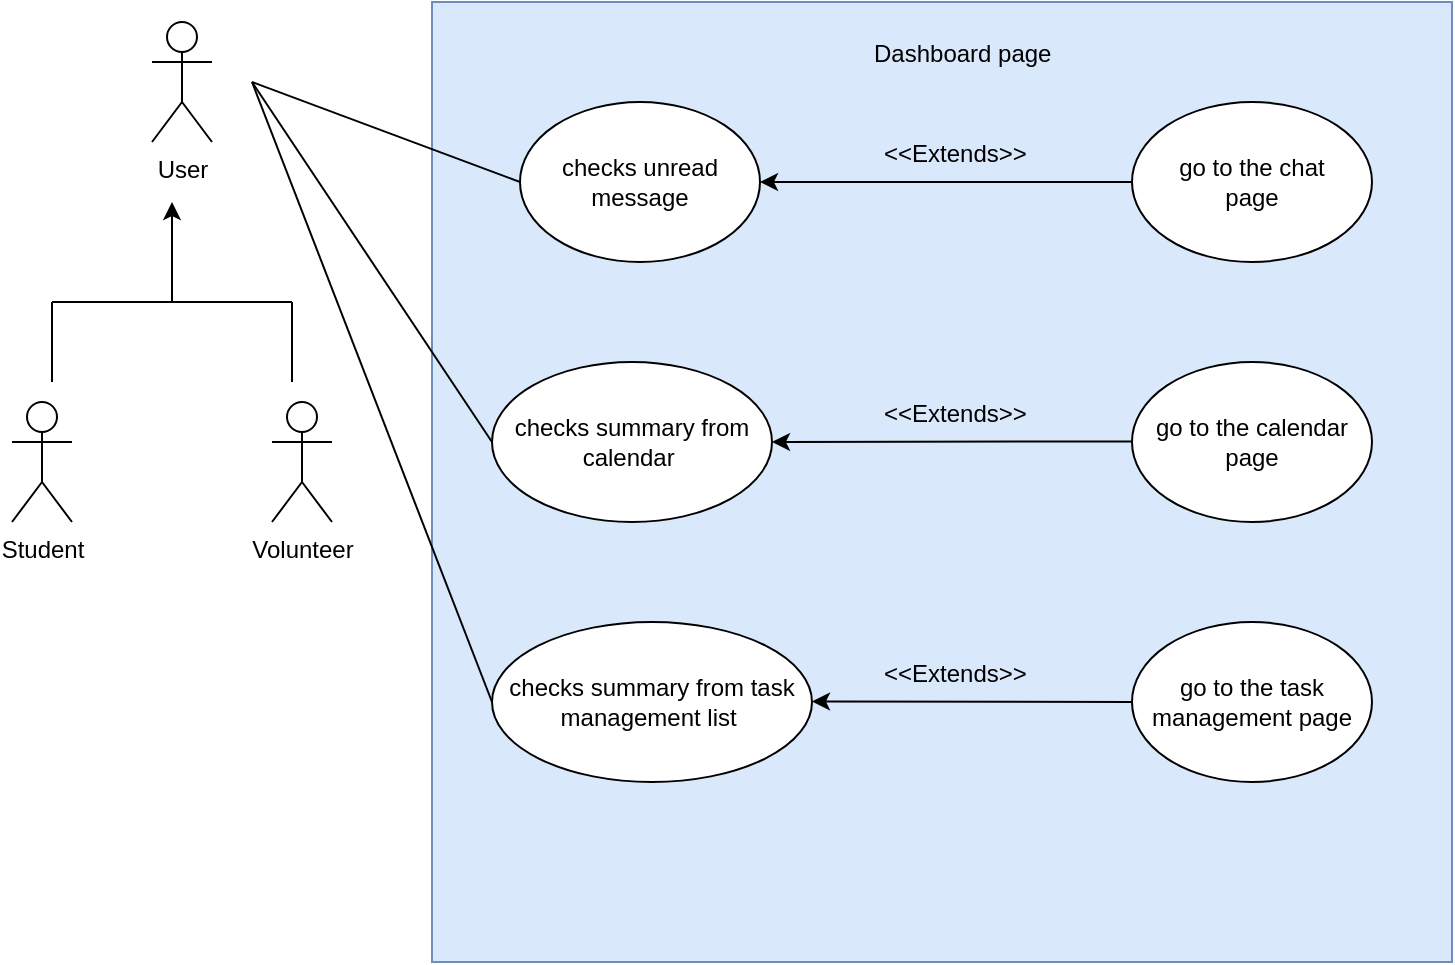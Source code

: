 <mxfile version="17.2.4" type="device"><diagram id="3YlufYo9RL-aTi1BSgKl" name="Page-1"><mxGraphModel dx="1093" dy="714" grid="1" gridSize="10" guides="1" tooltips="1" connect="1" arrows="1" fold="1" page="1" pageScale="1" pageWidth="827" pageHeight="1169" math="0" shadow="0"><root><mxCell id="0"/><mxCell id="1" parent="0"/><mxCell id="RrDYSb2KZqTPt6q8d4Zb-1" value="User" style="shape=umlActor;verticalLabelPosition=bottom;verticalAlign=top;html=1;outlineConnect=0;" vertex="1" parent="1"><mxGeometry x="110" y="50" width="30" height="60" as="geometry"/></mxCell><mxCell id="RrDYSb2KZqTPt6q8d4Zb-2" value="Volunteer" style="shape=umlActor;verticalLabelPosition=bottom;verticalAlign=top;html=1;outlineConnect=0;" vertex="1" parent="1"><mxGeometry x="170" y="240" width="30" height="60" as="geometry"/></mxCell><mxCell id="RrDYSb2KZqTPt6q8d4Zb-3" value="Student" style="shape=umlActor;verticalLabelPosition=bottom;verticalAlign=top;html=1;outlineConnect=0;" vertex="1" parent="1"><mxGeometry x="40" y="240" width="30" height="60" as="geometry"/></mxCell><mxCell id="RrDYSb2KZqTPt6q8d4Zb-4" value="" style="endArrow=none;html=1;rounded=0;" edge="1" parent="1"><mxGeometry width="50" height="50" relative="1" as="geometry"><mxPoint x="60" y="230" as="sourcePoint"/><mxPoint x="60" y="190" as="targetPoint"/></mxGeometry></mxCell><mxCell id="RrDYSb2KZqTPt6q8d4Zb-5" value="" style="endArrow=none;html=1;rounded=0;" edge="1" parent="1"><mxGeometry width="50" height="50" relative="1" as="geometry"><mxPoint x="180" y="230" as="sourcePoint"/><mxPoint x="180" y="190" as="targetPoint"/></mxGeometry></mxCell><mxCell id="RrDYSb2KZqTPt6q8d4Zb-6" value="" style="endArrow=none;html=1;rounded=0;" edge="1" parent="1"><mxGeometry width="50" height="50" relative="1" as="geometry"><mxPoint x="60" y="190" as="sourcePoint"/><mxPoint x="180" y="190" as="targetPoint"/></mxGeometry></mxCell><mxCell id="RrDYSb2KZqTPt6q8d4Zb-7" value="" style="endArrow=classic;html=1;rounded=0;" edge="1" parent="1"><mxGeometry width="50" height="50" relative="1" as="geometry"><mxPoint x="120" y="190" as="sourcePoint"/><mxPoint x="120" y="140" as="targetPoint"/></mxGeometry></mxCell><mxCell id="RrDYSb2KZqTPt6q8d4Zb-8" value="&lt;span style=&quot;color: rgba(0 , 0 , 0 , 0) ; font-family: monospace ; font-size: 0px&quot;&gt;%3CmxGraphModel%3E%3Croot%3E%3CmxCell%20id%3D%220%22%2F%3E%3CmxCell%20id%3D%221%22%20parent%3D%220%22%2F%3E%3CmxCell%20id%3D%222%22%20value%3D%22%26lt%3B%26lt%3BExtends%26gt%3B%26gt%3B%22%20style%3D%22text%3BstrokeColor%3Dnone%3BfillColor%3Dnone%3Balign%3Dleft%3BverticalAlign%3Dmiddle%3BspacingLeft%3D4%3BspacingRight%3D4%3Boverflow%3Dhidden%3Bpoints%3D%5B%5B0%2C0.5%5D%2C%5B1%2C0.5%5D%5D%3BportConstraint%3Deastwest%3Brotatable%3D0%3B%22%20vertex%3D%221%22%20parent%3D%221%22%3E%3CmxGeometry%20x%3D%22470%22%20y%3D%22360%22%20width%3D%2290%22%20height%3D%2230%22%20as%3D%22geometry%22%2F%3E%3C%2FmxCell%3E%3C%2Froot%3E%3C%2FmxGraphModel%3E&lt;/span&gt;" style="rounded=0;whiteSpace=wrap;html=1;fillColor=#dae8fc;strokeColor=#6c8ebf;" vertex="1" parent="1"><mxGeometry x="250" y="40" width="510" height="480" as="geometry"/></mxCell><mxCell id="RrDYSb2KZqTPt6q8d4Zb-9" value="Dashboard page" style="text;strokeColor=none;fillColor=none;align=left;verticalAlign=middle;spacingLeft=4;spacingRight=4;overflow=hidden;points=[[0,0.5],[1,0.5]];portConstraint=eastwest;rotatable=0;" vertex="1" parent="1"><mxGeometry x="465" y="50" width="105" height="30" as="geometry"/></mxCell><mxCell id="RrDYSb2KZqTPt6q8d4Zb-10" value="checks unread message" style="ellipse;whiteSpace=wrap;html=1;" vertex="1" parent="1"><mxGeometry x="294" y="90" width="120" height="80" as="geometry"/></mxCell><mxCell id="RrDYSb2KZqTPt6q8d4Zb-11" value="checks summary from calendar&amp;nbsp;" style="ellipse;whiteSpace=wrap;html=1;" vertex="1" parent="1"><mxGeometry x="280" y="220" width="140" height="80" as="geometry"/></mxCell><mxCell id="RrDYSb2KZqTPt6q8d4Zb-12" value="checks summary from task management list&amp;nbsp;" style="ellipse;whiteSpace=wrap;html=1;" vertex="1" parent="1"><mxGeometry x="280" y="350" width="160" height="80" as="geometry"/></mxCell><mxCell id="RrDYSb2KZqTPt6q8d4Zb-13" value="go to the chat &lt;br&gt;page" style="ellipse;whiteSpace=wrap;html=1;" vertex="1" parent="1"><mxGeometry x="600" y="90" width="120" height="80" as="geometry"/></mxCell><mxCell id="RrDYSb2KZqTPt6q8d4Zb-14" value="go to the calendar page" style="ellipse;whiteSpace=wrap;html=1;" vertex="1" parent="1"><mxGeometry x="600" y="220" width="120" height="80" as="geometry"/></mxCell><mxCell id="RrDYSb2KZqTPt6q8d4Zb-15" value="go to the task management page" style="ellipse;whiteSpace=wrap;html=1;" vertex="1" parent="1"><mxGeometry x="600" y="350" width="120" height="80" as="geometry"/></mxCell><mxCell id="RrDYSb2KZqTPt6q8d4Zb-19" value="" style="endArrow=classic;html=1;rounded=0;exitX=0;exitY=0.5;exitDx=0;exitDy=0;" edge="1" parent="1" source="RrDYSb2KZqTPt6q8d4Zb-13" target="RrDYSb2KZqTPt6q8d4Zb-10"><mxGeometry width="50" height="50" relative="1" as="geometry"><mxPoint x="510" y="130" as="sourcePoint"/><mxPoint x="540" y="90" as="targetPoint"/></mxGeometry></mxCell><mxCell id="RrDYSb2KZqTPt6q8d4Zb-20" value="" style="endArrow=classic;html=1;rounded=0;exitX=0;exitY=0.5;exitDx=0;exitDy=0;" edge="1" parent="1"><mxGeometry width="50" height="50" relative="1" as="geometry"><mxPoint x="600.0" y="259.72" as="sourcePoint"/><mxPoint x="420" y="260" as="targetPoint"/></mxGeometry></mxCell><mxCell id="RrDYSb2KZqTPt6q8d4Zb-21" value="" style="endArrow=classic;html=1;rounded=0;" edge="1" parent="1"><mxGeometry width="50" height="50" relative="1" as="geometry"><mxPoint x="600" y="390" as="sourcePoint"/><mxPoint x="440" y="389.72" as="targetPoint"/></mxGeometry></mxCell><mxCell id="RrDYSb2KZqTPt6q8d4Zb-22" value="&lt;&lt;Extends&gt;&gt;" style="text;strokeColor=none;fillColor=none;align=left;verticalAlign=middle;spacingLeft=4;spacingRight=4;overflow=hidden;points=[[0,0.5],[1,0.5]];portConstraint=eastwest;rotatable=0;" vertex="1" parent="1"><mxGeometry x="470" y="360" width="90" height="30" as="geometry"/></mxCell><mxCell id="RrDYSb2KZqTPt6q8d4Zb-23" value="&lt;&lt;Extends&gt;&gt;" style="text;strokeColor=none;fillColor=none;align=left;verticalAlign=middle;spacingLeft=4;spacingRight=4;overflow=hidden;points=[[0,0.5],[1,0.5]];portConstraint=eastwest;rotatable=0;" vertex="1" parent="1"><mxGeometry x="470" y="230" width="90" height="30" as="geometry"/></mxCell><mxCell id="RrDYSb2KZqTPt6q8d4Zb-24" value="&lt;&lt;Extends&gt;&gt;" style="text;strokeColor=none;fillColor=none;align=left;verticalAlign=middle;spacingLeft=4;spacingRight=4;overflow=hidden;points=[[0,0.5],[1,0.5]];portConstraint=eastwest;rotatable=0;" vertex="1" parent="1"><mxGeometry x="470" y="100" width="90" height="30" as="geometry"/></mxCell><mxCell id="RrDYSb2KZqTPt6q8d4Zb-26" value="" style="endArrow=none;html=1;rounded=0;entryX=0;entryY=0.5;entryDx=0;entryDy=0;" edge="1" parent="1" target="RrDYSb2KZqTPt6q8d4Zb-10"><mxGeometry width="50" height="50" relative="1" as="geometry"><mxPoint x="160" y="80" as="sourcePoint"/><mxPoint x="540" y="240" as="targetPoint"/></mxGeometry></mxCell><mxCell id="RrDYSb2KZqTPt6q8d4Zb-27" value="" style="endArrow=none;html=1;rounded=0;entryX=0;entryY=0.5;entryDx=0;entryDy=0;" edge="1" parent="1" target="RrDYSb2KZqTPt6q8d4Zb-11"><mxGeometry width="50" height="50" relative="1" as="geometry"><mxPoint x="160" y="80" as="sourcePoint"/><mxPoint x="270" y="250" as="targetPoint"/></mxGeometry></mxCell><mxCell id="RrDYSb2KZqTPt6q8d4Zb-28" value="" style="endArrow=none;html=1;rounded=0;entryX=0;entryY=0.5;entryDx=0;entryDy=0;" edge="1" parent="1" target="RrDYSb2KZqTPt6q8d4Zb-12"><mxGeometry width="50" height="50" relative="1" as="geometry"><mxPoint x="160" y="80" as="sourcePoint"/><mxPoint x="540" y="240" as="targetPoint"/></mxGeometry></mxCell></root></mxGraphModel></diagram></mxfile>